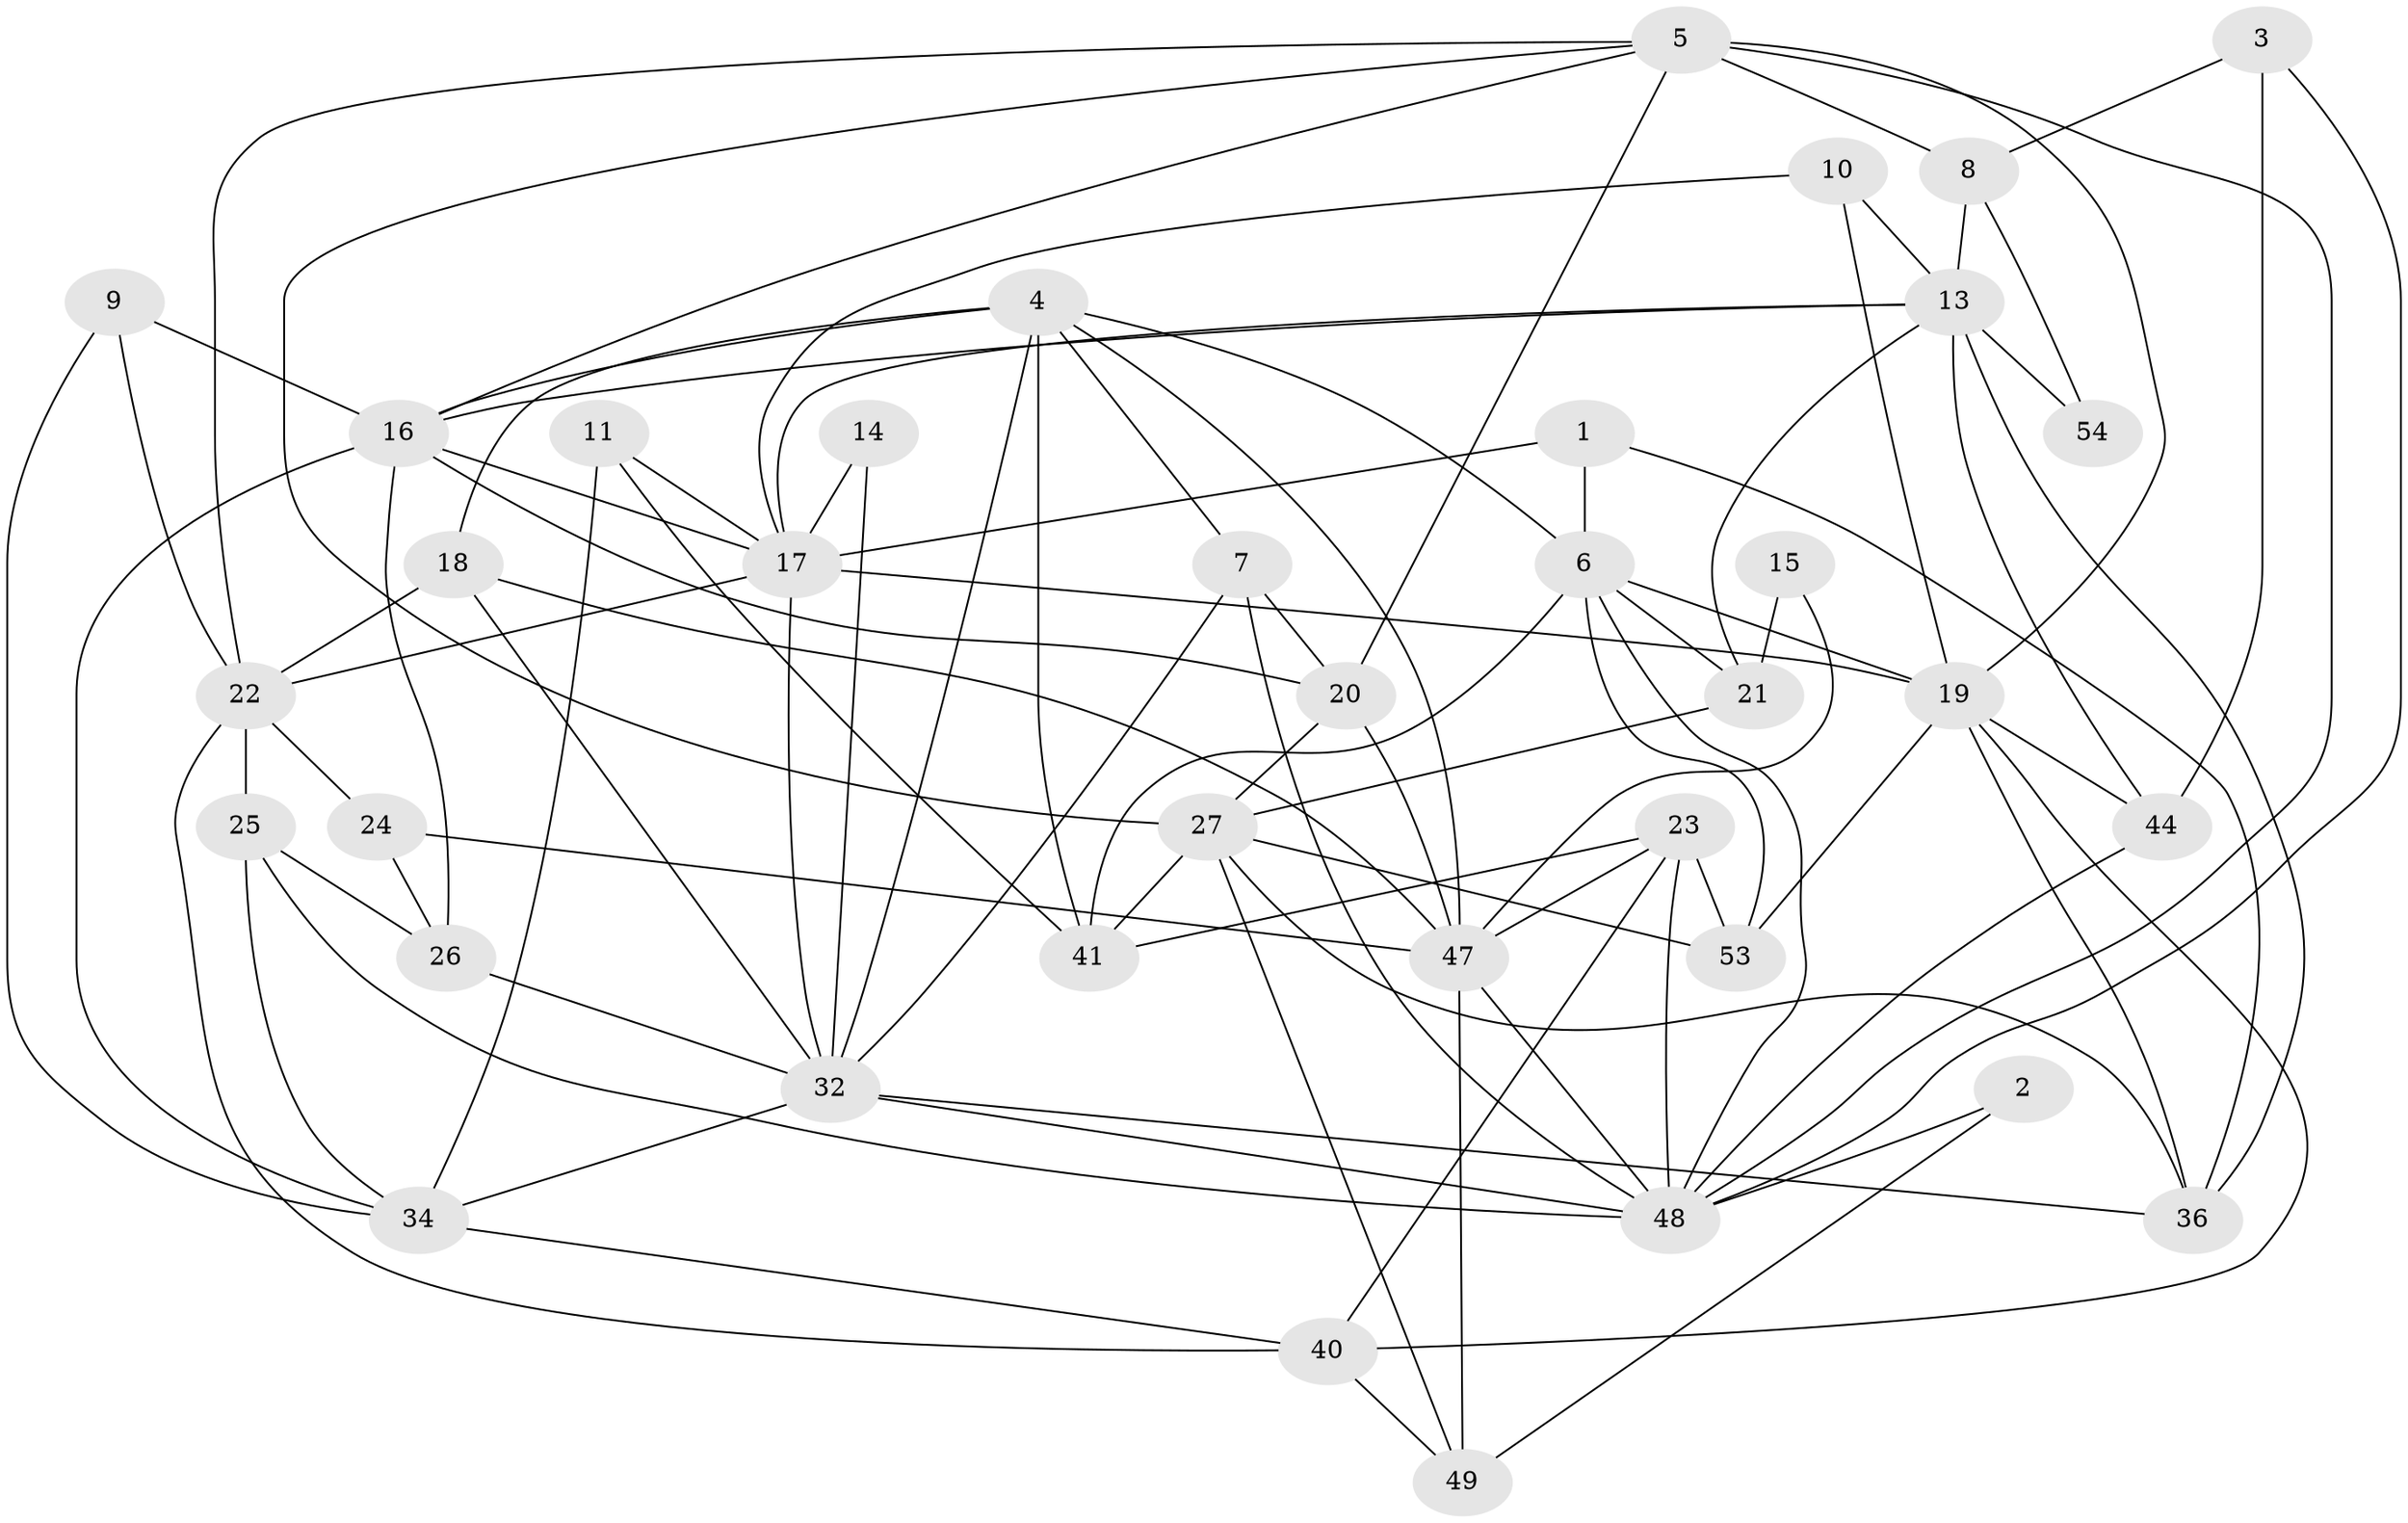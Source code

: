 // original degree distribution, {3: 0.2833333333333333, 2: 0.13333333333333333, 4: 0.25, 5: 0.16666666666666666, 7: 0.05, 6: 0.11666666666666667}
// Generated by graph-tools (version 1.1) at 2025/11/02/27/25 16:11:24]
// undirected, 37 vertices, 94 edges
graph export_dot {
graph [start="1"]
  node [color=gray90,style=filled];
  1;
  2;
  3;
  4 [super="+29"];
  5 [super="+12"];
  6 [super="+30"];
  7 [super="+42"];
  8 [super="+50"];
  9;
  10;
  11;
  13 [super="+33"];
  14;
  15;
  16 [super="+28"];
  17 [super="+31"];
  18;
  19 [super="+59"];
  20 [super="+43"];
  21 [super="+51"];
  22 [super="+56"];
  23 [super="+37"];
  24;
  25 [super="+39"];
  26 [super="+52"];
  27 [super="+38"];
  32 [super="+45"];
  34 [super="+35"];
  36;
  40 [super="+46"];
  41 [super="+58"];
  44;
  47 [super="+60"];
  48 [super="+57"];
  49 [super="+55"];
  53;
  54;
  1 -- 36;
  1 -- 17;
  1 -- 6;
  2 -- 48;
  2 -- 49;
  3 -- 48;
  3 -- 44;
  3 -- 8;
  4 -- 18;
  4 -- 41 [weight=2];
  4 -- 16;
  4 -- 6;
  4 -- 7;
  4 -- 47;
  4 -- 32;
  5 -- 22;
  5 -- 8 [weight=2];
  5 -- 48;
  5 -- 16;
  5 -- 19;
  5 -- 20;
  5 -- 27;
  6 -- 19;
  6 -- 48;
  6 -- 53;
  6 -- 41;
  6 -- 21;
  7 -- 48;
  7 -- 32;
  7 -- 20;
  8 -- 13;
  8 -- 54;
  9 -- 34;
  9 -- 16;
  9 -- 22;
  10 -- 13;
  10 -- 17;
  10 -- 19;
  11 -- 17;
  11 -- 41;
  11 -- 34;
  13 -- 36;
  13 -- 44;
  13 -- 54;
  13 -- 16;
  13 -- 17;
  13 -- 21;
  14 -- 32;
  14 -- 17;
  15 -- 47;
  15 -- 21;
  16 -- 20;
  16 -- 26;
  16 -- 17;
  16 -- 34;
  17 -- 22;
  17 -- 32;
  17 -- 19;
  18 -- 32;
  18 -- 47;
  18 -- 22;
  19 -- 44;
  19 -- 36;
  19 -- 53;
  19 -- 40;
  20 -- 27;
  20 -- 47;
  21 -- 27 [weight=2];
  22 -- 24;
  22 -- 40;
  22 -- 25;
  23 -- 40;
  23 -- 48;
  23 -- 41;
  23 -- 53;
  23 -- 47;
  24 -- 47;
  24 -- 26;
  25 -- 26;
  25 -- 34;
  25 -- 48;
  26 -- 32;
  27 -- 36;
  27 -- 49;
  27 -- 53;
  27 -- 41;
  32 -- 36;
  32 -- 48;
  32 -- 34;
  34 -- 40;
  40 -- 49;
  44 -- 48;
  47 -- 48;
  47 -- 49;
}
